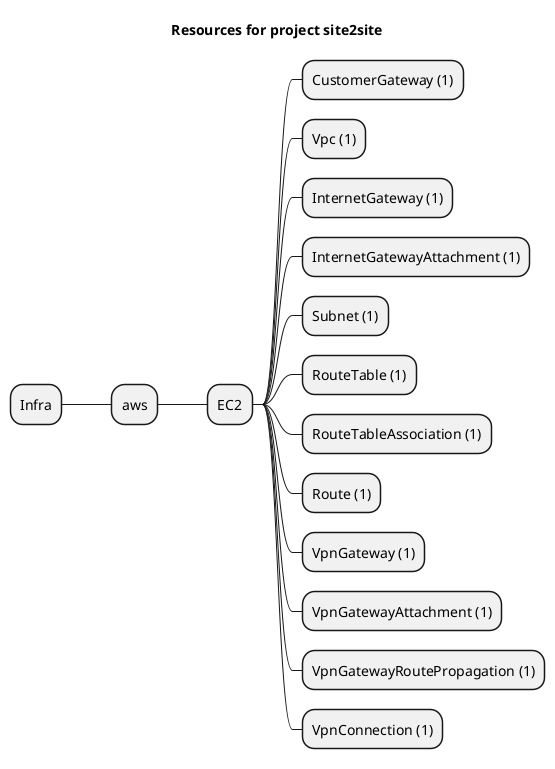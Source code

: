 @startmindmap
title Resources for project site2site
skinparam monochrome true
+ Infra
++ aws
+++ EC2
++++ CustomerGateway (1)
++++ Vpc (1)
++++ InternetGateway (1)
++++ InternetGatewayAttachment (1)
++++ Subnet (1)
++++ RouteTable (1)
++++ RouteTableAssociation (1)
++++ Route (1)
++++ VpnGateway (1)
++++ VpnGatewayAttachment (1)
++++ VpnGatewayRoutePropagation (1)
++++ VpnConnection (1)
@endmindmap